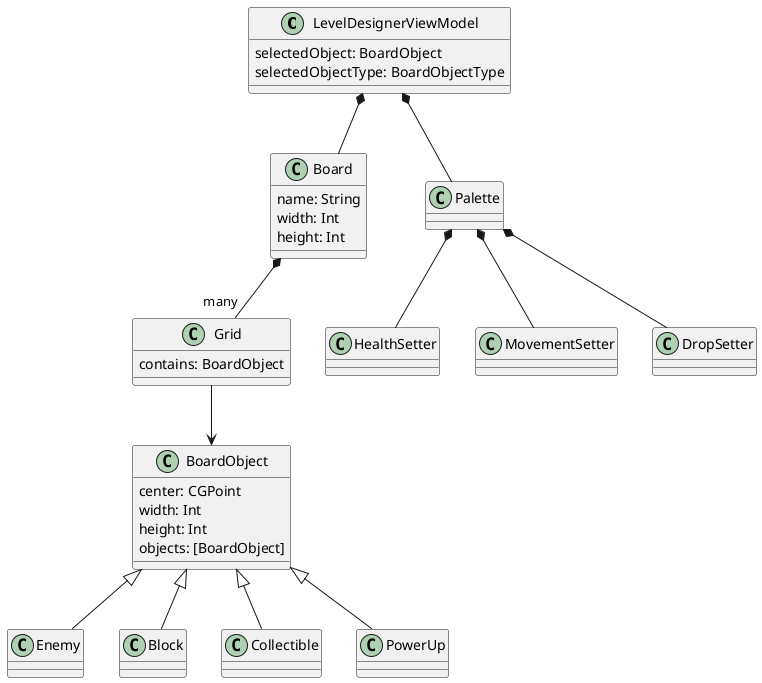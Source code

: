 @startuml
class LevelDesignerViewModel {
    selectedObject: BoardObject
    selectedObjectType: BoardObjectType
}

class Enemy extends BoardObject {
}

class Block extends BoardObject {
}

class Collectible extends BoardObject {
}

class PowerUp extends BoardObject {
}

class Grid {
    contains: BoardObject
}

class Board {
    name: String
    width: Int
    height: Int
}

class Palette {
}

class HealthSetter {
}

class MovementSetter {
}

class DropSetter {
}

class BoardObject {
    center: CGPoint
    width: Int
    height: Int
    objects: [BoardObject]
}

Board *-- "many" Grid
Grid --> BoardObject
Palette *-- HealthSetter
Palette *-- MovementSetter
Palette *-- DropSetter
LevelDesignerViewModel *-- Board
LevelDesignerViewModel *-- Palette
@enduml
